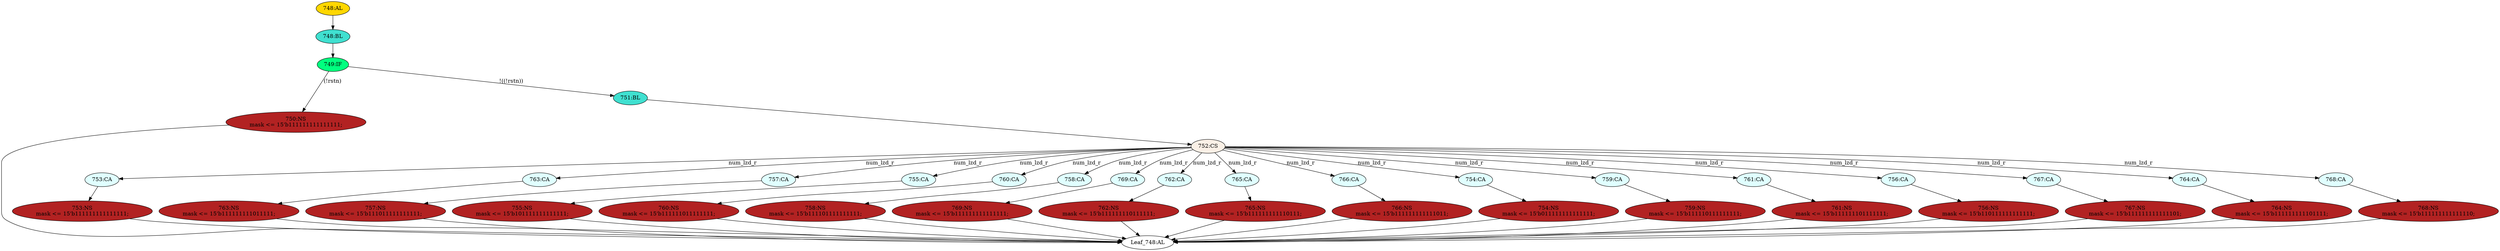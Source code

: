 strict digraph "" {
	node [label="\N"];
	"753:CA"	 [ast="<pyverilog.vparser.ast.Case object at 0x7f4056d88dd0>",
		fillcolor=lightcyan,
		label="753:CA",
		statements="[]",
		style=filled,
		typ=Case];
	"753:NS"	 [ast="<pyverilog.vparser.ast.NonblockingSubstitution object at 0x7f4056d88ed0>",
		fillcolor=firebrick,
		label="753:NS
mask <= 15'b111111111111111;",
		statements="[<pyverilog.vparser.ast.NonblockingSubstitution object at 0x7f4056d88ed0>]",
		style=filled,
		typ=NonblockingSubstitution];
	"753:CA" -> "753:NS"	 [cond="[]",
		lineno=None];
	"763:CA"	 [ast="<pyverilog.vparser.ast.Case object at 0x7f4078513e50>",
		fillcolor=lightcyan,
		label="763:CA",
		statements="[]",
		style=filled,
		typ=Case];
	"763:NS"	 [ast="<pyverilog.vparser.ast.NonblockingSubstitution object at 0x7f407837d4d0>",
		fillcolor=firebrick,
		label="763:NS
mask <= 15'b111111111011111;",
		statements="[<pyverilog.vparser.ast.NonblockingSubstitution object at 0x7f407837d4d0>]",
		style=filled,
		typ=NonblockingSubstitution];
	"763:CA" -> "763:NS"	 [cond="[]",
		lineno=None];
	"757:CA"	 [ast="<pyverilog.vparser.ast.Case object at 0x7f407858af10>",
		fillcolor=lightcyan,
		label="757:CA",
		statements="[]",
		style=filled,
		typ=Case];
	"757:NS"	 [ast="<pyverilog.vparser.ast.NonblockingSubstitution object at 0x7f407858a4d0>",
		fillcolor=firebrick,
		label="757:NS
mask <= 15'b111011111111111;",
		statements="[<pyverilog.vparser.ast.NonblockingSubstitution object at 0x7f407858a4d0>]",
		style=filled,
		typ=NonblockingSubstitution];
	"757:CA" -> "757:NS"	 [cond="[]",
		lineno=None];
	"760:NS"	 [ast="<pyverilog.vparser.ast.NonblockingSubstitution object at 0x7f407858a110>",
		fillcolor=firebrick,
		label="760:NS
mask <= 15'b111111011111111;",
		statements="[<pyverilog.vparser.ast.NonblockingSubstitution object at 0x7f407858a110>]",
		style=filled,
		typ=NonblockingSubstitution];
	"Leaf_748:AL"	 [def_var="['mask']",
		label="Leaf_748:AL"];
	"760:NS" -> "Leaf_748:AL"	 [cond="[]",
		lineno=None];
	"755:CA"	 [ast="<pyverilog.vparser.ast.Case object at 0x7f407858a2d0>",
		fillcolor=lightcyan,
		label="755:CA",
		statements="[]",
		style=filled,
		typ=Case];
	"755:NS"	 [ast="<pyverilog.vparser.ast.NonblockingSubstitution object at 0x7f407858a350>",
		fillcolor=firebrick,
		label="755:NS
mask <= 15'b101111111111111;",
		statements="[<pyverilog.vparser.ast.NonblockingSubstitution object at 0x7f407858a350>]",
		style=filled,
		typ=NonblockingSubstitution];
	"755:CA" -> "755:NS"	 [cond="[]",
		lineno=None];
	"757:NS" -> "Leaf_748:AL"	 [cond="[]",
		lineno=None];
	"755:NS" -> "Leaf_748:AL"	 [cond="[]",
		lineno=None];
	"760:CA"	 [ast="<pyverilog.vparser.ast.Case object at 0x7f407858a650>",
		fillcolor=lightcyan,
		label="760:CA",
		statements="[]",
		style=filled,
		typ=Case];
	"760:CA" -> "760:NS"	 [cond="[]",
		lineno=None];
	"758:CA"	 [ast="<pyverilog.vparser.ast.Case object at 0x7f407858a6d0>",
		fillcolor=lightcyan,
		label="758:CA",
		statements="[]",
		style=filled,
		typ=Case];
	"758:NS"	 [ast="<pyverilog.vparser.ast.NonblockingSubstitution object at 0x7f407838df50>",
		fillcolor=firebrick,
		label="758:NS
mask <= 15'b111101111111111;",
		statements="[<pyverilog.vparser.ast.NonblockingSubstitution object at 0x7f407838df50>]",
		style=filled,
		typ=NonblockingSubstitution];
	"758:CA" -> "758:NS"	 [cond="[]",
		lineno=None];
	"761:NS"	 [ast="<pyverilog.vparser.ast.NonblockingSubstitution object at 0x7f407858a750>",
		fillcolor=firebrick,
		label="761:NS
mask <= 15'b111111101111111;",
		statements="[<pyverilog.vparser.ast.NonblockingSubstitution object at 0x7f407858a750>]",
		style=filled,
		typ=NonblockingSubstitution];
	"761:NS" -> "Leaf_748:AL"	 [cond="[]",
		lineno=None];
	"767:NS"	 [ast="<pyverilog.vparser.ast.NonblockingSubstitution object at 0x7f407858a8d0>",
		fillcolor=firebrick,
		label="767:NS
mask <= 15'b111111111111101;",
		statements="[<pyverilog.vparser.ast.NonblockingSubstitution object at 0x7f407858a8d0>]",
		style=filled,
		typ=NonblockingSubstitution];
	"767:NS" -> "Leaf_748:AL"	 [cond="[]",
		lineno=None];
	"752:CS"	 [ast="<pyverilog.vparser.ast.CaseStatement object at 0x7f407858aa50>",
		fillcolor=linen,
		label="752:CS",
		statements="[]",
		style=filled,
		typ=CaseStatement];
	"752:CS" -> "753:CA"	 [cond="['num_lzd_r']",
		label=num_lzd_r,
		lineno=752];
	"752:CS" -> "763:CA"	 [cond="['num_lzd_r']",
		label=num_lzd_r,
		lineno=752];
	"752:CS" -> "757:CA"	 [cond="['num_lzd_r']",
		label=num_lzd_r,
		lineno=752];
	"752:CS" -> "755:CA"	 [cond="['num_lzd_r']",
		label=num_lzd_r,
		lineno=752];
	"752:CS" -> "760:CA"	 [cond="['num_lzd_r']",
		label=num_lzd_r,
		lineno=752];
	"752:CS" -> "758:CA"	 [cond="['num_lzd_r']",
		label=num_lzd_r,
		lineno=752];
	"769:CA"	 [ast="<pyverilog.vparser.ast.Case object at 0x7f40784ffe50>",
		fillcolor=lightcyan,
		label="769:CA",
		statements="[]",
		style=filled,
		typ=Case];
	"752:CS" -> "769:CA"	 [cond="['num_lzd_r']",
		label=num_lzd_r,
		lineno=752];
	"762:CA"	 [ast="<pyverilog.vparser.ast.Case object at 0x7f40784ff250>",
		fillcolor=lightcyan,
		label="762:CA",
		statements="[]",
		style=filled,
		typ=Case];
	"752:CS" -> "762:CA"	 [cond="['num_lzd_r']",
		label=num_lzd_r,
		lineno=752];
	"765:CA"	 [ast="<pyverilog.vparser.ast.Case object at 0x7f40784ff6d0>",
		fillcolor=lightcyan,
		label="765:CA",
		statements="[]",
		style=filled,
		typ=Case];
	"752:CS" -> "765:CA"	 [cond="['num_lzd_r']",
		label=num_lzd_r,
		lineno=752];
	"766:CA"	 [ast="<pyverilog.vparser.ast.Case object at 0x7f40784ff910>",
		fillcolor=lightcyan,
		label="766:CA",
		statements="[]",
		style=filled,
		typ=Case];
	"752:CS" -> "766:CA"	 [cond="['num_lzd_r']",
		label=num_lzd_r,
		lineno=752];
	"754:CA"	 [ast="<pyverilog.vparser.ast.Case object at 0x7f407858ab10>",
		fillcolor=lightcyan,
		label="754:CA",
		statements="[]",
		style=filled,
		typ=Case];
	"752:CS" -> "754:CA"	 [cond="['num_lzd_r']",
		label=num_lzd_r,
		lineno=752];
	"759:CA"	 [ast="<pyverilog.vparser.ast.Case object at 0x7f407858af90>",
		fillcolor=lightcyan,
		label="759:CA",
		statements="[]",
		style=filled,
		typ=Case];
	"752:CS" -> "759:CA"	 [cond="['num_lzd_r']",
		label=num_lzd_r,
		lineno=752];
	"761:CA"	 [ast="<pyverilog.vparser.ast.Case object at 0x7f40784ff1d0>",
		fillcolor=lightcyan,
		label="761:CA",
		statements="[]",
		style=filled,
		typ=Case];
	"752:CS" -> "761:CA"	 [cond="['num_lzd_r']",
		label=num_lzd_r,
		lineno=752];
	"756:CA"	 [ast="<pyverilog.vparser.ast.Case object at 0x7f407858ad10>",
		fillcolor=lightcyan,
		label="756:CA",
		statements="[]",
		style=filled,
		typ=Case];
	"752:CS" -> "756:CA"	 [cond="['num_lzd_r']",
		label=num_lzd_r,
		lineno=752];
	"767:CA"	 [ast="<pyverilog.vparser.ast.Case object at 0x7f40784ffb50>",
		fillcolor=lightcyan,
		label="767:CA",
		statements="[]",
		style=filled,
		typ=Case];
	"752:CS" -> "767:CA"	 [cond="['num_lzd_r']",
		label=num_lzd_r,
		lineno=752];
	"764:CA"	 [ast="<pyverilog.vparser.ast.Case object at 0x7f40784ff490>",
		fillcolor=lightcyan,
		label="764:CA",
		statements="[]",
		style=filled,
		typ=Case];
	"752:CS" -> "764:CA"	 [cond="['num_lzd_r']",
		label=num_lzd_r,
		lineno=752];
	"768:CA"	 [ast="<pyverilog.vparser.ast.Case object at 0x7f40784ffc10>",
		fillcolor=lightcyan,
		label="768:CA",
		statements="[]",
		style=filled,
		typ=Case];
	"752:CS" -> "768:CA"	 [cond="['num_lzd_r']",
		label=num_lzd_r,
		lineno=752];
	"748:BL"	 [ast="<pyverilog.vparser.ast.Block object at 0x7f40784bd090>",
		fillcolor=turquoise,
		label="748:BL",
		statements="[]",
		style=filled,
		typ=Block];
	"749:IF"	 [ast="<pyverilog.vparser.ast.IfStatement object at 0x7f40784bd0d0>",
		fillcolor=springgreen,
		label="749:IF",
		statements="[]",
		style=filled,
		typ=IfStatement];
	"748:BL" -> "749:IF"	 [cond="[]",
		lineno=None];
	"766:NS"	 [ast="<pyverilog.vparser.ast.NonblockingSubstitution object at 0x7f40784ff990>",
		fillcolor=firebrick,
		label="766:NS
mask <= 15'b111111111111011;",
		statements="[<pyverilog.vparser.ast.NonblockingSubstitution object at 0x7f40784ff990>]",
		style=filled,
		typ=NonblockingSubstitution];
	"766:NS" -> "Leaf_748:AL"	 [cond="[]",
		lineno=None];
	"750:NS"	 [ast="<pyverilog.vparser.ast.NonblockingSubstitution object at 0x7f40784bd210>",
		fillcolor=firebrick,
		label="750:NS
mask <= 15'b111111111111111;",
		statements="[<pyverilog.vparser.ast.NonblockingSubstitution object at 0x7f40784bd210>]",
		style=filled,
		typ=NonblockingSubstitution];
	"750:NS" -> "Leaf_748:AL"	 [cond="[]",
		lineno=None];
	"756:NS"	 [ast="<pyverilog.vparser.ast.NonblockingSubstitution object at 0x7f407858ad90>",
		fillcolor=firebrick,
		label="756:NS
mask <= 15'b110111111111111;",
		statements="[<pyverilog.vparser.ast.NonblockingSubstitution object at 0x7f407858ad90>]",
		style=filled,
		typ=NonblockingSubstitution];
	"756:NS" -> "Leaf_748:AL"	 [cond="[]",
		lineno=None];
	"768:NS"	 [ast="<pyverilog.vparser.ast.NonblockingSubstitution object at 0x7f40784ffc90>",
		fillcolor=firebrick,
		label="768:NS
mask <= 15'b111111111111110;",
		statements="[<pyverilog.vparser.ast.NonblockingSubstitution object at 0x7f40784ffc90>]",
		style=filled,
		typ=NonblockingSubstitution];
	"768:NS" -> "Leaf_748:AL"	 [cond="[]",
		lineno=None];
	"769:NS"	 [ast="<pyverilog.vparser.ast.NonblockingSubstitution object at 0x7f40784ffe90>",
		fillcolor=firebrick,
		label="769:NS
mask <= 15'b111111111111111;",
		statements="[<pyverilog.vparser.ast.NonblockingSubstitution object at 0x7f40784ffe90>]",
		style=filled,
		typ=NonblockingSubstitution];
	"769:CA" -> "769:NS"	 [cond="[]",
		lineno=None];
	"762:NS"	 [ast="<pyverilog.vparser.ast.NonblockingSubstitution object at 0x7f40784ff2d0>",
		fillcolor=firebrick,
		label="762:NS
mask <= 15'b111111110111111;",
		statements="[<pyverilog.vparser.ast.NonblockingSubstitution object at 0x7f40784ff2d0>]",
		style=filled,
		typ=NonblockingSubstitution];
	"762:CA" -> "762:NS"	 [cond="[]",
		lineno=None];
	"762:NS" -> "Leaf_748:AL"	 [cond="[]",
		lineno=None];
	"765:NS"	 [ast="<pyverilog.vparser.ast.NonblockingSubstitution object at 0x7f40784ff750>",
		fillcolor=firebrick,
		label="765:NS
mask <= 15'b111111111110111;",
		statements="[<pyverilog.vparser.ast.NonblockingSubstitution object at 0x7f40784ff750>]",
		style=filled,
		typ=NonblockingSubstitution];
	"765:CA" -> "765:NS"	 [cond="[]",
		lineno=None];
	"753:NS" -> "Leaf_748:AL"	 [cond="[]",
		lineno=None];
	"754:NS"	 [ast="<pyverilog.vparser.ast.NonblockingSubstitution object at 0x7f407858ab90>",
		fillcolor=firebrick,
		label="754:NS
mask <= 15'b011111111111111;",
		statements="[<pyverilog.vparser.ast.NonblockingSubstitution object at 0x7f407858ab90>]",
		style=filled,
		typ=NonblockingSubstitution];
	"754:NS" -> "Leaf_748:AL"	 [cond="[]",
		lineno=None];
	"759:NS"	 [ast="<pyverilog.vparser.ast.NonblockingSubstitution object at 0x7f40784ff050>",
		fillcolor=firebrick,
		label="759:NS
mask <= 15'b111110111111111;",
		statements="[<pyverilog.vparser.ast.NonblockingSubstitution object at 0x7f40784ff050>]",
		style=filled,
		typ=NonblockingSubstitution];
	"759:NS" -> "Leaf_748:AL"	 [cond="[]",
		lineno=None];
	"766:CA" -> "766:NS"	 [cond="[]",
		lineno=None];
	"764:NS"	 [ast="<pyverilog.vparser.ast.NonblockingSubstitution object at 0x7f40784ff510>",
		fillcolor=firebrick,
		label="764:NS
mask <= 15'b111111111101111;",
		statements="[<pyverilog.vparser.ast.NonblockingSubstitution object at 0x7f40784ff510>]",
		style=filled,
		typ=NonblockingSubstitution];
	"764:NS" -> "Leaf_748:AL"	 [cond="[]",
		lineno=None];
	"763:NS" -> "Leaf_748:AL"	 [cond="[]",
		lineno=None];
	"754:CA" -> "754:NS"	 [cond="[]",
		lineno=None];
	"759:CA" -> "759:NS"	 [cond="[]",
		lineno=None];
	"761:CA" -> "761:NS"	 [cond="[]",
		lineno=None];
	"765:NS" -> "Leaf_748:AL"	 [cond="[]",
		lineno=None];
	"758:NS" -> "Leaf_748:AL"	 [cond="[]",
		lineno=None];
	"749:IF" -> "750:NS"	 [cond="['rstn']",
		label="(!rstn)",
		lineno=749];
	"751:BL"	 [ast="<pyverilog.vparser.ast.Block object at 0x7f40784bd150>",
		fillcolor=turquoise,
		label="751:BL",
		statements="[]",
		style=filled,
		typ=Block];
	"749:IF" -> "751:BL"	 [cond="['rstn']",
		label="!((!rstn))",
		lineno=749];
	"751:BL" -> "752:CS"	 [cond="[]",
		lineno=None];
	"769:NS" -> "Leaf_748:AL"	 [cond="[]",
		lineno=None];
	"756:CA" -> "756:NS"	 [cond="[]",
		lineno=None];
	"767:CA" -> "767:NS"	 [cond="[]",
		lineno=None];
	"748:AL"	 [ast="<pyverilog.vparser.ast.Always object at 0x7f40784bd450>",
		clk_sens=True,
		fillcolor=gold,
		label="748:AL",
		sens="['clk']",
		statements="[]",
		style=filled,
		typ=Always,
		use_var="['rstn', 'num_lzd_r']"];
	"748:AL" -> "748:BL"	 [cond="[]",
		lineno=None];
	"764:CA" -> "764:NS"	 [cond="[]",
		lineno=None];
	"768:CA" -> "768:NS"	 [cond="[]",
		lineno=None];
}
